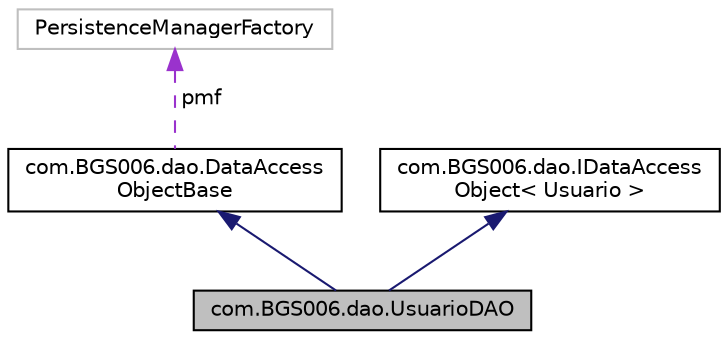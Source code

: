 digraph "com.BGS006.dao.UsuarioDAO"
{
 // LATEX_PDF_SIZE
  edge [fontname="Helvetica",fontsize="10",labelfontname="Helvetica",labelfontsize="10"];
  node [fontname="Helvetica",fontsize="10",shape=record];
  Node1 [label="com.BGS006.dao.UsuarioDAO",height=0.2,width=0.4,color="black", fillcolor="grey75", style="filled", fontcolor="black",tooltip=" "];
  Node2 -> Node1 [dir="back",color="midnightblue",fontsize="10",style="solid",fontname="Helvetica"];
  Node2 [label="com.BGS006.dao.DataAccess\lObjectBase",height=0.2,width=0.4,color="black", fillcolor="white", style="filled",URL="$classcom_1_1_b_g_s006_1_1dao_1_1_data_access_object_base.html",tooltip=" "];
  Node3 -> Node2 [dir="back",color="darkorchid3",fontsize="10",style="dashed",label=" pmf" ,fontname="Helvetica"];
  Node3 [label="PersistenceManagerFactory",height=0.2,width=0.4,color="grey75", fillcolor="white", style="filled",tooltip=" "];
  Node4 -> Node1 [dir="back",color="midnightblue",fontsize="10",style="solid",fontname="Helvetica"];
  Node4 [label="com.BGS006.dao.IDataAccess\lObject\< Usuario \>",height=0.2,width=0.4,color="black", fillcolor="white", style="filled",URL="$interfacecom_1_1_b_g_s006_1_1dao_1_1_i_data_access_object.html",tooltip=" "];
}
